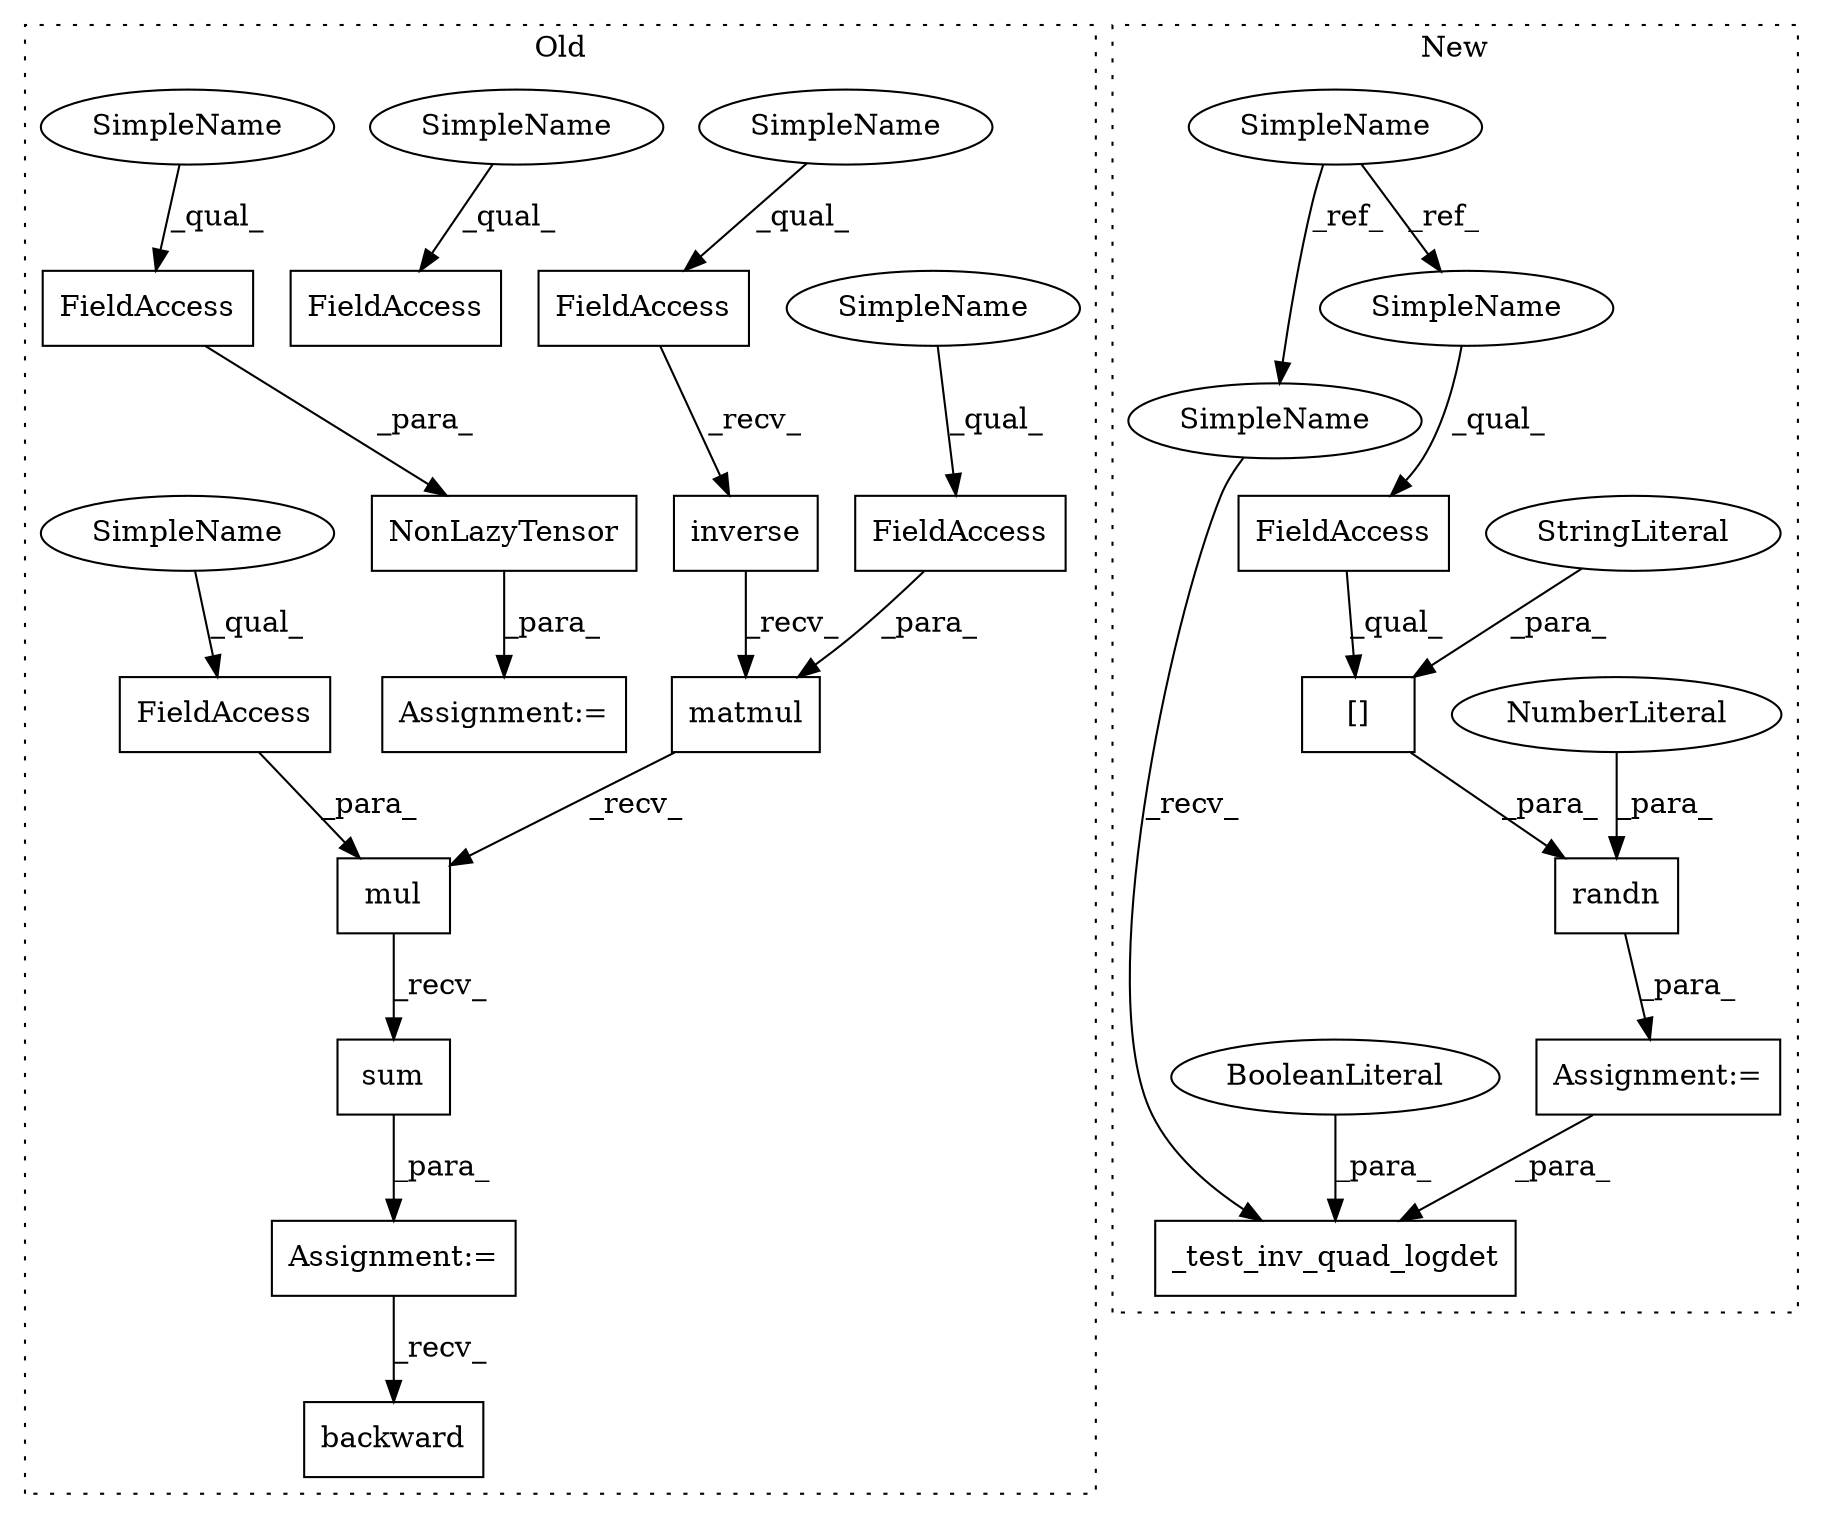 digraph G {
subgraph cluster0 {
1 [label="backward" a="32" s="4805" l="10" shape="box"];
3 [label="inverse" a="32" s="4237" l="9" shape="box"];
4 [label="mul" a="32" s="4271,4290" l="4,1" shape="box"];
5 [label="FieldAccess" a="22" s="4222" l="14" shape="box"];
9 [label="FieldAccess" a="22" s="4275" l="15" shape="box"];
10 [label="FieldAccess" a="22" s="4499" l="8" shape="box"];
11 [label="NonLazyTensor" a="32" s="4485,4507" l="14,1" shape="box"];
12 [label="matmul" a="32" s="4247,4269" l="7,1" shape="box"];
14 [label="sum" a="32" s="4292" l="5" shape="box"];
15 [label="FieldAccess" a="22" s="4317" l="14" shape="box"];
16 [label="FieldAccess" a="22" s="4254" l="15" shape="box"];
17 [label="Assignment:=" a="7" s="4221" l="1" shape="box"];
18 [label="Assignment:=" a="7" s="4484" l="1" shape="box"];
25 [label="SimpleName" a="42" s="4254" l="4" shape="ellipse"];
26 [label="SimpleName" a="42" s="4499" l="4" shape="ellipse"];
27 [label="SimpleName" a="42" s="4317" l="4" shape="ellipse"];
28 [label="SimpleName" a="42" s="4222" l="4" shape="ellipse"];
29 [label="SimpleName" a="42" s="4275" l="4" shape="ellipse"];
label = "Old";
style="dotted";
}
subgraph cluster1 {
2 [label="_test_inv_quad_logdet" a="32" s="4057,4092" l="22,1" shape="box"];
6 [label="SimpleName" a="42" s="3951" l="4" shape="ellipse"];
7 [label="FieldAccess" a="22" s="4006" l="17" shape="box"];
8 [label="[]" a="2" s="4006,4042" l="18,1" shape="box"];
13 [label="BooleanLiteral" a="9" s="4088" l="4" shape="ellipse"];
19 [label="Assignment:=" a="7" s="3993" l="1" shape="box"];
20 [label="randn" a="32" s="4000,4045" l="6,1" shape="box"];
21 [label="NumberLiteral" a="34" s="4044" l="1" shape="ellipse"];
22 [label="StringLiteral" a="45" s="4024" l="18" shape="ellipse"];
23 [label="SimpleName" a="42" s="4052" l="4" shape="ellipse"];
24 [label="SimpleName" a="42" s="4006" l="4" shape="ellipse"];
label = "New";
style="dotted";
}
3 -> 12 [label="_recv_"];
4 -> 14 [label="_recv_"];
5 -> 3 [label="_recv_"];
6 -> 24 [label="_ref_"];
6 -> 23 [label="_ref_"];
7 -> 8 [label="_qual_"];
8 -> 20 [label="_para_"];
9 -> 4 [label="_para_"];
10 -> 11 [label="_para_"];
11 -> 18 [label="_para_"];
12 -> 4 [label="_recv_"];
13 -> 2 [label="_para_"];
14 -> 17 [label="_para_"];
16 -> 12 [label="_para_"];
17 -> 1 [label="_recv_"];
19 -> 2 [label="_para_"];
20 -> 19 [label="_para_"];
21 -> 20 [label="_para_"];
22 -> 8 [label="_para_"];
23 -> 2 [label="_recv_"];
24 -> 7 [label="_qual_"];
25 -> 16 [label="_qual_"];
26 -> 10 [label="_qual_"];
27 -> 15 [label="_qual_"];
28 -> 5 [label="_qual_"];
29 -> 9 [label="_qual_"];
}